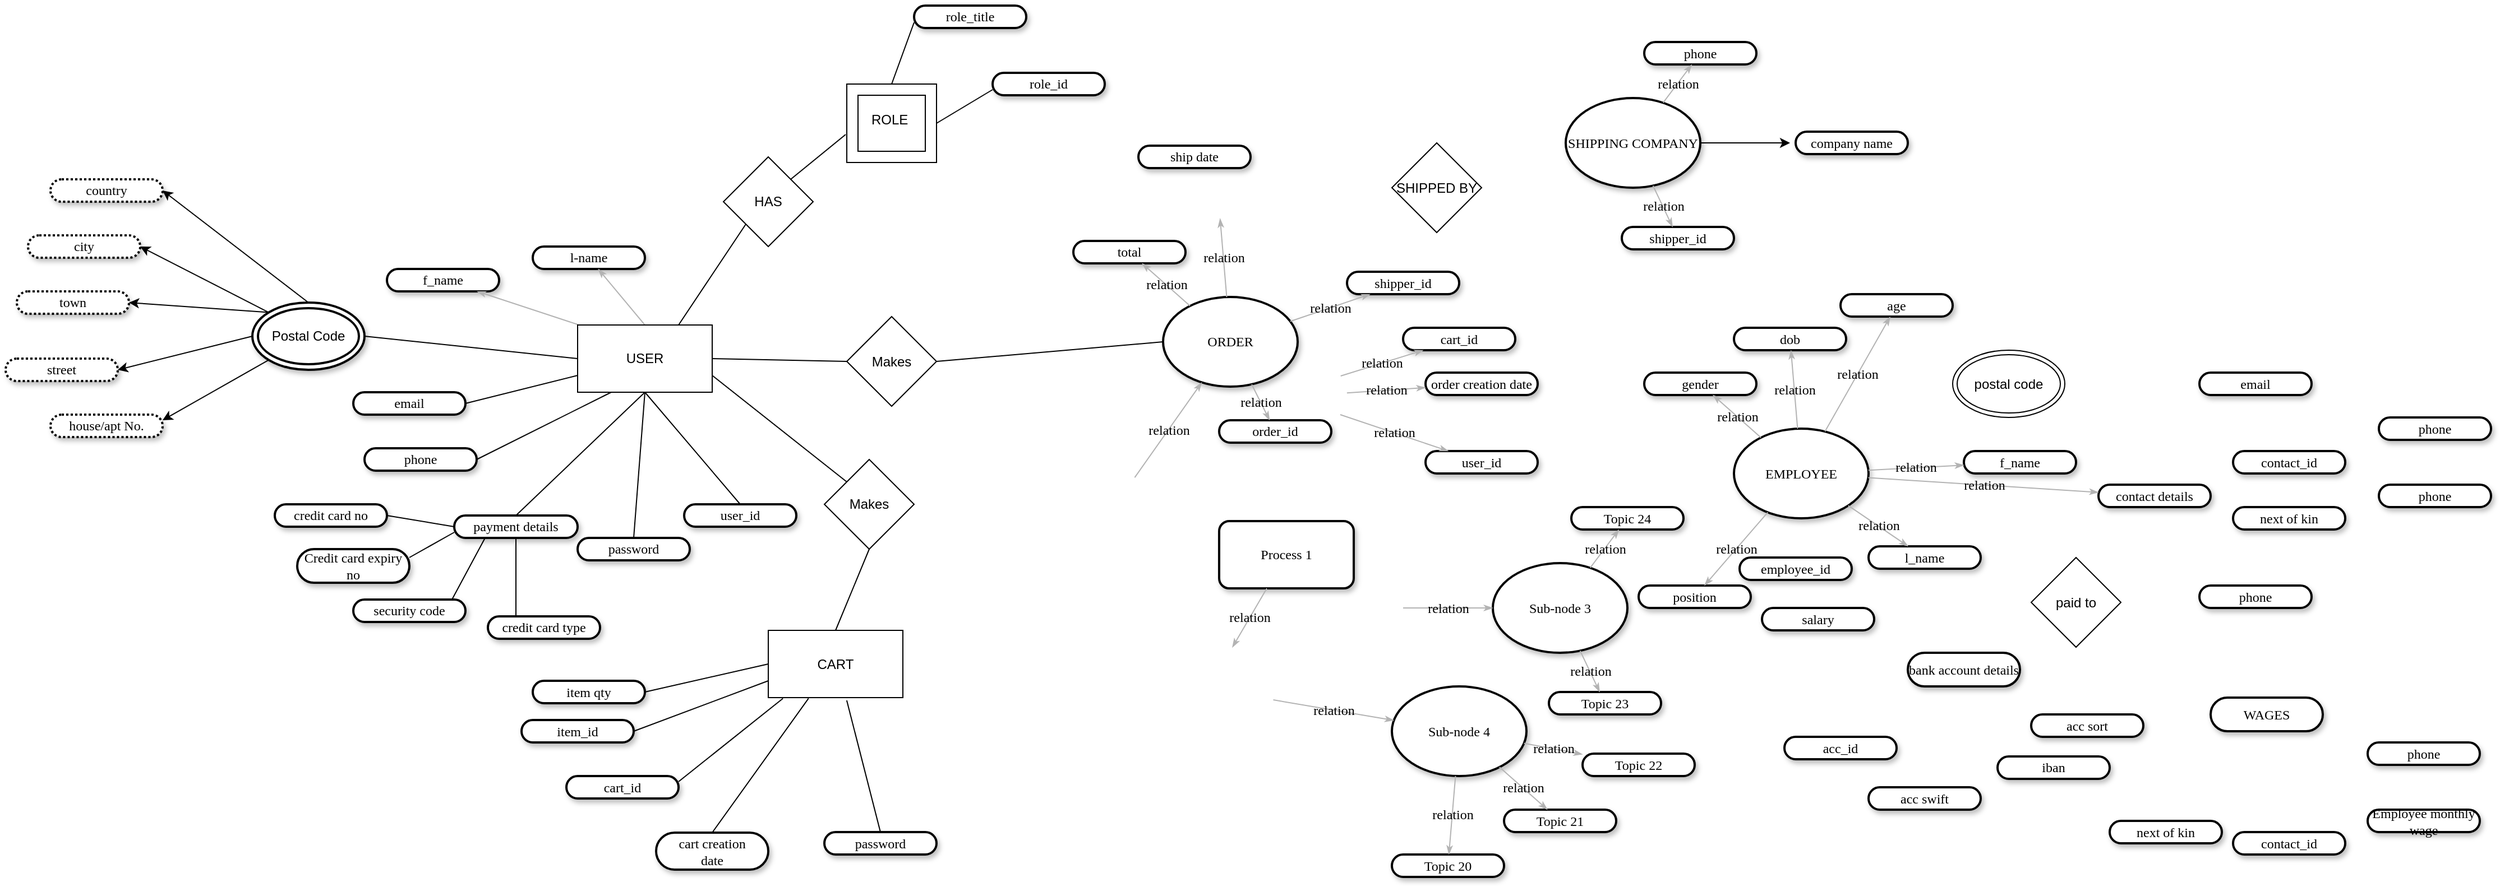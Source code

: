 <mxfile version="12.1.1" type="github" pages="1"><diagram name="Page-1" id="ad52d381-51e7-2e0d-a935-2d0ddd2fd229"><mxGraphModel dx="1547" dy="865" grid="1" gridSize="10" guides="1" tooltips="1" connect="1" arrows="1" fold="1" page="1" pageScale="1" pageWidth="2336" pageHeight="1654" background="#ffffff" math="0" shadow="0"><root><mxCell id="0"/><mxCell id="1" parent="0"/><mxCell id="2c924340bb9dbf6c-1" value="&lt;span&gt;f_name&lt;/span&gt;" style="whiteSpace=wrap;html=1;rounded=1;shadow=1;comic=0;labelBackgroundColor=none;strokeColor=#000000;strokeWidth=2;fillColor=#FFFFFF;fontFamily=Verdana;fontSize=12;fontColor=#000000;align=center;arcSize=50;" parent="1" vertex="1"><mxGeometry x="420" y="465" width="100" height="20" as="geometry"/></mxCell><mxCell id="2c924340bb9dbf6c-3" value="&lt;span&gt;ORDER&lt;/span&gt;" style="ellipse;whiteSpace=wrap;html=1;rounded=1;shadow=1;comic=0;labelBackgroundColor=none;strokeColor=#000000;strokeWidth=2;fillColor=#FFFFFF;fontFamily=Verdana;fontSize=12;fontColor=#000000;align=center;" parent="1" vertex="1"><mxGeometry x="1112" y="490" width="120" height="80" as="geometry"/></mxCell><mxCell id="2c924340bb9dbf6c-6" value="&lt;span&gt;Sub-node 4&lt;/span&gt;" style="ellipse;whiteSpace=wrap;html=1;rounded=1;shadow=1;comic=0;labelBackgroundColor=none;strokeColor=#000000;strokeWidth=2;fillColor=#FFFFFF;fontFamily=Verdana;fontSize=12;fontColor=#000000;align=center;" parent="1" vertex="1"><mxGeometry x="1316" y="837.5" width="120" height="80" as="geometry"/></mxCell><mxCell id="2c924340bb9dbf6c-9" value="&lt;span&gt;email&lt;/span&gt;" style="whiteSpace=wrap;html=1;rounded=1;shadow=1;comic=0;labelBackgroundColor=none;strokeColor=#000000;strokeWidth=2;fillColor=#FFFFFF;fontFamily=Verdana;fontSize=12;fontColor=#000000;align=center;arcSize=50;" parent="1" vertex="1"><mxGeometry x="390" y="575" width="100" height="20" as="geometry"/></mxCell><mxCell id="2c924340bb9dbf6c-10" value="&lt;span&gt;l-name&lt;/span&gt;" style="whiteSpace=wrap;html=1;rounded=1;shadow=1;comic=0;labelBackgroundColor=none;strokeColor=#000000;strokeWidth=2;fillColor=#FFFFFF;fontFamily=Verdana;fontSize=12;fontColor=#000000;align=center;arcSize=50;" parent="1" vertex="1"><mxGeometry x="550" y="445" width="100" height="20" as="geometry"/></mxCell><mxCell id="2c924340bb9dbf6c-11" value="&lt;span&gt;total&lt;/span&gt;" style="whiteSpace=wrap;html=1;rounded=1;shadow=1;comic=0;labelBackgroundColor=none;strokeColor=#000000;strokeWidth=2;fillColor=#FFFFFF;fontFamily=Verdana;fontSize=12;fontColor=#000000;align=center;arcSize=50;" parent="1" vertex="1"><mxGeometry x="1032" y="440" width="100" height="20" as="geometry"/></mxCell><mxCell id="2c924340bb9dbf6c-12" value="&lt;span&gt;Topic 21&lt;/span&gt;" style="whiteSpace=wrap;html=1;rounded=1;shadow=1;comic=0;labelBackgroundColor=none;strokeColor=#000000;strokeWidth=2;fillColor=#FFFFFF;fontFamily=Verdana;fontSize=12;fontColor=#000000;align=center;arcSize=50;" parent="1" vertex="1"><mxGeometry x="1416" y="947.5" width="100" height="20" as="geometry"/></mxCell><mxCell id="2c924340bb9dbf6c-13" value="&lt;span&gt;Topic 22&lt;/span&gt;" style="whiteSpace=wrap;html=1;rounded=1;shadow=1;comic=0;labelBackgroundColor=none;strokeColor=#000000;strokeWidth=2;fillColor=#FFFFFF;fontFamily=Verdana;fontSize=12;fontColor=#000000;align=center;arcSize=50;" parent="1" vertex="1"><mxGeometry x="1486" y="897.5" width="100" height="20" as="geometry"/></mxCell><mxCell id="2c924340bb9dbf6c-14" value="&lt;span&gt;ship date&lt;/span&gt;" style="whiteSpace=wrap;html=1;rounded=1;shadow=1;comic=0;labelBackgroundColor=none;strokeColor=#000000;strokeWidth=2;fillColor=#FFFFFF;fontFamily=Verdana;fontSize=12;fontColor=#000000;align=center;arcSize=50;" parent="1" vertex="1"><mxGeometry x="1090" y="355" width="100" height="20" as="geometry"/></mxCell><mxCell id="2c924340bb9dbf6c-15" value="&lt;span&gt;shipper_id&lt;/span&gt;" style="whiteSpace=wrap;html=1;rounded=1;shadow=1;comic=0;labelBackgroundColor=none;strokeColor=#000000;strokeWidth=2;fillColor=#FFFFFF;fontFamily=Verdana;fontSize=12;fontColor=#000000;align=center;arcSize=50;" parent="1" vertex="1"><mxGeometry x="1276" y="467.5" width="100" height="20" as="geometry"/></mxCell><mxCell id="2c924340bb9dbf6c-16" value="&lt;span&gt;cart_id&lt;/span&gt;" style="whiteSpace=wrap;html=1;rounded=1;shadow=1;comic=0;labelBackgroundColor=none;strokeColor=#000000;strokeWidth=2;fillColor=#FFFFFF;fontFamily=Verdana;fontSize=12;fontColor=#000000;align=center;arcSize=50;" parent="1" vertex="1"><mxGeometry x="1326" y="517.5" width="100" height="20" as="geometry"/></mxCell><mxCell id="2c924340bb9dbf6c-17" value="&lt;span&gt;order creation date&lt;/span&gt;" style="whiteSpace=wrap;html=1;rounded=1;shadow=1;comic=0;labelBackgroundColor=none;strokeColor=#000000;strokeWidth=2;fillColor=#FFFFFF;fontFamily=Verdana;fontSize=12;fontColor=#000000;align=center;arcSize=50;" parent="1" vertex="1"><mxGeometry x="1346" y="557.5" width="100" height="20" as="geometry"/></mxCell><mxCell id="2c924340bb9dbf6c-18" value="&lt;span&gt;user_id&lt;/span&gt;" style="whiteSpace=wrap;html=1;rounded=1;shadow=1;comic=0;labelBackgroundColor=none;strokeColor=#000000;strokeWidth=2;fillColor=#FFFFFF;fontFamily=Verdana;fontSize=12;fontColor=#000000;align=center;arcSize=50;" parent="1" vertex="1"><mxGeometry x="1346" y="627.5" width="100" height="20" as="geometry"/></mxCell><mxCell id="2c924340bb9dbf6c-19" value="order_id" style="whiteSpace=wrap;html=1;rounded=1;shadow=1;comic=0;labelBackgroundColor=none;strokeColor=#000000;strokeWidth=2;fillColor=#FFFFFF;fontFamily=Verdana;fontSize=12;fontColor=#000000;align=center;arcSize=50;" parent="1" vertex="1"><mxGeometry x="1162" y="600" width="100" height="20" as="geometry"/></mxCell><mxCell id="2c924340bb9dbf6c-22" value="&lt;span&gt;Topic 20&lt;/span&gt;" style="whiteSpace=wrap;html=1;rounded=1;shadow=1;comic=0;labelBackgroundColor=none;strokeColor=#000000;strokeWidth=2;fillColor=#FFFFFF;fontFamily=Verdana;fontSize=12;fontColor=#000000;align=center;arcSize=50;" parent="1" vertex="1"><mxGeometry x="1316" y="987.5" width="100" height="20" as="geometry"/></mxCell><mxCell id="2c924340bb9dbf6c-27" value="" style="edgeStyle=none;rounded=1;html=1;labelBackgroundColor=none;startArrow=none;startFill=0;startSize=5;endArrow=classicThin;endFill=1;endSize=5;jettySize=auto;orthogonalLoop=1;strokeColor=#B3B3B3;strokeWidth=1;fontFamily=Verdana;fontSize=12;fontColor=#000000;exitX=0.5;exitY=0;exitDx=0;exitDy=0;" parent="1" source="t0DPVlEd7K-99LzI1tXL-1" target="2c924340bb9dbf6c-10" edge="1"><mxGeometry relative="1" as="geometry"><mxPoint x="678.974" y="507.053" as="sourcePoint"/></mxGeometry></mxCell><mxCell id="2c924340bb9dbf6c-28" value="" style="edgeStyle=none;rounded=1;html=1;labelBackgroundColor=none;startArrow=none;startFill=0;startSize=5;endArrow=classicThin;endFill=1;endSize=5;jettySize=auto;orthogonalLoop=1;strokeColor=#B3B3B3;strokeWidth=1;fontFamily=Verdana;fontSize=12;fontColor=#000000;exitX=0.003;exitY=-0.006;exitDx=0;exitDy=0;exitPerimeter=0;" parent="1" source="t0DPVlEd7K-99LzI1tXL-1" target="2c924340bb9dbf6c-1" edge="1"><mxGeometry relative="1" as="geometry"><mxPoint x="613.422" y="519.785" as="sourcePoint"/></mxGeometry></mxCell><mxCell id="2c924340bb9dbf6c-32" value="relation" style="edgeStyle=none;rounded=1;html=1;labelBackgroundColor=none;startArrow=none;startFill=0;startSize=5;endArrow=classicThin;endFill=1;endSize=5;jettySize=auto;orthogonalLoop=1;strokeColor=#B3B3B3;strokeWidth=1;fontFamily=Verdana;fontSize=12;fontColor=#000000;" parent="1" target="2c924340bb9dbf6c-3" edge="1"><mxGeometry relative="1" as="geometry"><mxPoint x="1086.725" y="651.07" as="sourcePoint"/></mxGeometry></mxCell><mxCell id="2c924340bb9dbf6c-36" value="relation" style="edgeStyle=none;rounded=1;html=1;labelBackgroundColor=none;startArrow=none;startFill=0;startSize=5;endArrow=classicThin;endFill=1;endSize=5;jettySize=auto;orthogonalLoop=1;strokeColor=#B3B3B3;strokeWidth=1;fontFamily=Verdana;fontSize=12;fontColor=#000000;" parent="1" target="2c924340bb9dbf6c-6" edge="1"><mxGeometry relative="1" as="geometry"><mxPoint x="1210.267" y="849.544" as="sourcePoint"/></mxGeometry></mxCell><mxCell id="2c924340bb9dbf6c-37" value="relation" style="edgeStyle=none;rounded=1;html=1;labelBackgroundColor=none;startArrow=none;startFill=0;startSize=5;endArrow=classicThin;endFill=1;endSize=5;jettySize=auto;orthogonalLoop=1;strokeColor=#B3B3B3;strokeWidth=1;fontFamily=Verdana;fontSize=12;fontColor=#000000;" parent="1" source="2c924340bb9dbf6c-6" target="2c924340bb9dbf6c-13" edge="1"><mxGeometry relative="1" as="geometry"/></mxCell><mxCell id="2c924340bb9dbf6c-38" value="relation" style="edgeStyle=none;rounded=1;html=1;labelBackgroundColor=none;startArrow=none;startFill=0;startSize=5;endArrow=classicThin;endFill=1;endSize=5;jettySize=auto;orthogonalLoop=1;strokeColor=#B3B3B3;strokeWidth=1;fontFamily=Verdana;fontSize=12;fontColor=#000000;" parent="1" source="2c924340bb9dbf6c-6" target="2c924340bb9dbf6c-12" edge="1"><mxGeometry relative="1" as="geometry"/></mxCell><mxCell id="2c924340bb9dbf6c-39" value="relation" style="edgeStyle=none;rounded=1;html=1;labelBackgroundColor=none;startArrow=none;startFill=0;startSize=5;endArrow=classicThin;endFill=1;endSize=5;jettySize=auto;orthogonalLoop=1;strokeColor=#B3B3B3;strokeWidth=1;fontFamily=Verdana;fontSize=12;fontColor=#000000;" parent="1" source="2c924340bb9dbf6c-6" target="2c924340bb9dbf6c-22" edge="1"><mxGeometry relative="1" as="geometry"/></mxCell><mxCell id="2c924340bb9dbf6c-40" value="relation" style="edgeStyle=none;rounded=1;html=1;labelBackgroundColor=none;startArrow=none;startFill=0;startSize=5;endArrow=classicThin;endFill=1;endSize=5;jettySize=auto;orthogonalLoop=1;strokeColor=#B3B3B3;strokeWidth=1;fontFamily=Verdana;fontSize=12;fontColor=#000000;" parent="1" source="2c924340bb9dbf6c-3" target="2c924340bb9dbf6c-19" edge="1"><mxGeometry relative="1" as="geometry"/></mxCell><mxCell id="2c924340bb9dbf6c-41" value="relation" style="edgeStyle=none;rounded=1;html=1;labelBackgroundColor=none;startArrow=none;startFill=0;startSize=5;endArrow=classicThin;endFill=1;endSize=5;jettySize=auto;orthogonalLoop=1;strokeColor=#B3B3B3;strokeWidth=1;fontFamily=Verdana;fontSize=12;fontColor=#000000;" parent="1" target="2c924340bb9dbf6c-18" edge="1"><mxGeometry relative="1" as="geometry"><mxPoint x="1269.954" y="594.999" as="sourcePoint"/></mxGeometry></mxCell><mxCell id="2c924340bb9dbf6c-42" value="relation" style="edgeStyle=none;rounded=1;html=1;labelBackgroundColor=none;startArrow=none;startFill=0;startSize=5;endArrow=classicThin;endFill=1;endSize=5;jettySize=auto;orthogonalLoop=1;strokeColor=#B3B3B3;strokeWidth=1;fontFamily=Verdana;fontSize=12;fontColor=#000000;" parent="1" target="2c924340bb9dbf6c-17" edge="1"><mxGeometry relative="1" as="geometry"><mxPoint x="1275.934" y="575.627" as="sourcePoint"/></mxGeometry></mxCell><mxCell id="2c924340bb9dbf6c-43" value="relation" style="edgeStyle=none;rounded=1;html=1;labelBackgroundColor=none;startArrow=none;startFill=0;startSize=5;endArrow=classicThin;endFill=1;endSize=5;jettySize=auto;orthogonalLoop=1;strokeColor=#B3B3B3;strokeWidth=1;fontFamily=Verdana;fontSize=12;fontColor=#000000;" parent="1" target="2c924340bb9dbf6c-16" edge="1"><mxGeometry relative="1" as="geometry"><mxPoint x="1270.328" y="560.523" as="sourcePoint"/></mxGeometry></mxCell><mxCell id="2c924340bb9dbf6c-44" value="relation" style="edgeStyle=none;rounded=1;html=1;labelBackgroundColor=none;startArrow=none;startFill=0;startSize=5;endArrow=classicThin;endFill=1;endSize=5;jettySize=auto;orthogonalLoop=1;strokeColor=#B3B3B3;strokeWidth=1;fontFamily=Verdana;fontSize=12;fontColor=#000000;" parent="1" source="2c924340bb9dbf6c-3" target="2c924340bb9dbf6c-15" edge="1"><mxGeometry relative="1" as="geometry"/></mxCell><mxCell id="2c924340bb9dbf6c-45" value="relation" style="edgeStyle=none;rounded=1;html=1;labelBackgroundColor=none;startArrow=none;startFill=0;startSize=5;endArrow=classicThin;endFill=1;endSize=5;jettySize=auto;orthogonalLoop=1;strokeColor=#B3B3B3;strokeWidth=1;fontFamily=Verdana;fontSize=12;fontColor=#000000;" parent="1" source="2c924340bb9dbf6c-3" edge="1"><mxGeometry relative="1" as="geometry"><mxPoint x="1162.833" y="420" as="targetPoint"/></mxGeometry></mxCell><mxCell id="2c924340bb9dbf6c-46" value="relation" style="edgeStyle=none;rounded=1;html=1;labelBackgroundColor=none;startArrow=none;startFill=0;startSize=5;endArrow=classicThin;endFill=1;endSize=5;jettySize=auto;orthogonalLoop=1;strokeColor=#B3B3B3;strokeWidth=1;fontFamily=Verdana;fontSize=12;fontColor=#000000;" parent="1" source="2c924340bb9dbf6c-3" target="2c924340bb9dbf6c-11" edge="1"><mxGeometry relative="1" as="geometry"/></mxCell><mxCell id="2c924340bb9dbf6c-51" value="Process 1" style="rounded=1;whiteSpace=wrap;html=1;shadow=1;comic=0;labelBackgroundColor=none;strokeColor=#000000;strokeWidth=2;fillColor=#FFFFFF;fontFamily=Verdana;fontSize=12;fontColor=#000000;align=center;" parent="1" vertex="1"><mxGeometry x="1162" y="690" width="120" height="60" as="geometry"/></mxCell><mxCell id="2c924340bb9dbf6c-52" value="&lt;span&gt;Sub-node 3&lt;/span&gt;" style="ellipse;whiteSpace=wrap;html=1;rounded=1;shadow=1;comic=0;labelBackgroundColor=none;strokeColor=#000000;strokeWidth=2;fillColor=#FFFFFF;fontFamily=Verdana;fontSize=12;fontColor=#000000;align=center;" parent="1" vertex="1"><mxGeometry x="1406" y="727.5" width="120" height="80" as="geometry"/></mxCell><mxCell id="2c924340bb9dbf6c-53" value="&lt;span&gt;Topic 24&lt;/span&gt;" style="whiteSpace=wrap;html=1;rounded=1;shadow=1;comic=0;labelBackgroundColor=none;strokeColor=#000000;strokeWidth=2;fillColor=#FFFFFF;fontFamily=Verdana;fontSize=12;fontColor=#000000;align=center;arcSize=50;" parent="1" vertex="1"><mxGeometry x="1476" y="677.5" width="100" height="20" as="geometry"/></mxCell><mxCell id="2c924340bb9dbf6c-54" value="&lt;span&gt;Topic 23&lt;/span&gt;" style="whiteSpace=wrap;html=1;rounded=1;shadow=1;comic=0;labelBackgroundColor=none;strokeColor=#000000;strokeWidth=2;fillColor=#FFFFFF;fontFamily=Verdana;fontSize=12;fontColor=#000000;align=center;arcSize=50;" parent="1" vertex="1"><mxGeometry x="1456" y="842.5" width="100" height="20" as="geometry"/></mxCell><mxCell id="t0DPVlEd7K-99LzI1tXL-28" style="edgeStyle=none;rounded=0;orthogonalLoop=1;jettySize=auto;html=1;exitX=0;exitY=0.5;exitDx=0;exitDy=0;entryX=1;entryY=0.5;entryDx=0;entryDy=0;endArrow=none;endFill=0;" parent="1" source="2c924340bb9dbf6c-56" target="t0DPVlEd7K-99LzI1tXL-27" edge="1"><mxGeometry relative="1" as="geometry"/></mxCell><mxCell id="t0DPVlEd7K-99LzI1tXL-29" style="edgeStyle=none;rounded=0;orthogonalLoop=1;jettySize=auto;html=1;exitX=0;exitY=0.75;exitDx=0;exitDy=0;entryX=1;entryY=0.25;entryDx=0;entryDy=0;endArrow=none;endFill=0;" parent="1" source="2c924340bb9dbf6c-56" target="t0DPVlEd7K-99LzI1tXL-24" edge="1"><mxGeometry relative="1" as="geometry"/></mxCell><mxCell id="t0DPVlEd7K-99LzI1tXL-30" style="edgeStyle=none;rounded=0;orthogonalLoop=1;jettySize=auto;html=1;exitX=0.25;exitY=1;exitDx=0;exitDy=0;entryX=0.869;entryY=0.1;entryDx=0;entryDy=0;entryPerimeter=0;endArrow=none;endFill=0;" parent="1" source="2c924340bb9dbf6c-56" target="t0DPVlEd7K-99LzI1tXL-25" edge="1"><mxGeometry relative="1" as="geometry"/></mxCell><mxCell id="t0DPVlEd7K-99LzI1tXL-31" style="edgeStyle=none;rounded=0;orthogonalLoop=1;jettySize=auto;html=1;exitX=0.5;exitY=1;exitDx=0;exitDy=0;entryX=0.25;entryY=0;entryDx=0;entryDy=0;endArrow=none;endFill=0;" parent="1" source="2c924340bb9dbf6c-56" target="t0DPVlEd7K-99LzI1tXL-26" edge="1"><mxGeometry relative="1" as="geometry"/></mxCell><mxCell id="2c924340bb9dbf6c-56" value="&lt;span&gt;payment details&lt;/span&gt;" style="whiteSpace=wrap;html=1;rounded=1;shadow=1;comic=0;labelBackgroundColor=none;strokeColor=#000000;strokeWidth=2;fillColor=#FFFFFF;fontFamily=Verdana;fontSize=12;fontColor=#000000;align=center;arcSize=50;" parent="1" vertex="1"><mxGeometry x="480" y="685" width="110" height="20" as="geometry"/></mxCell><mxCell id="2c924340bb9dbf6c-63" value="relation" style="edgeStyle=none;rounded=1;html=1;labelBackgroundColor=none;startArrow=none;startFill=0;startSize=5;endArrow=classicThin;endFill=1;endSize=5;jettySize=auto;orthogonalLoop=1;strokeColor=#B3B3B3;strokeWidth=1;fontFamily=Verdana;fontSize=12;fontColor=#000000;" parent="1" source="2c924340bb9dbf6c-52" target="2c924340bb9dbf6c-53" edge="1"><mxGeometry relative="1" as="geometry"/></mxCell><mxCell id="2c924340bb9dbf6c-64" value="relation" style="edgeStyle=none;rounded=1;html=1;labelBackgroundColor=none;startArrow=none;startFill=0;startSize=5;endArrow=classicThin;endFill=1;endSize=5;jettySize=auto;orthogonalLoop=1;strokeColor=#B3B3B3;strokeWidth=1;fontFamily=Verdana;fontSize=12;fontColor=#000000;" parent="1" source="2c924340bb9dbf6c-52" target="2c924340bb9dbf6c-54" edge="1"><mxGeometry relative="1" as="geometry"/></mxCell><mxCell id="2c924340bb9dbf6c-65" value="relation" style="edgeStyle=none;rounded=1;html=1;labelBackgroundColor=none;startArrow=none;startFill=0;startSize=5;endArrow=classicThin;endFill=1;endSize=5;jettySize=auto;orthogonalLoop=1;strokeColor=#B3B3B3;strokeWidth=1;fontFamily=Verdana;fontSize=12;fontColor=#000000;" parent="1" target="2c924340bb9dbf6c-52" edge="1"><mxGeometry relative="1" as="geometry"><mxPoint x="1326" y="767.5" as="sourcePoint"/></mxGeometry></mxCell><mxCell id="2c924340bb9dbf6c-66" value="relation" style="edgeStyle=none;rounded=1;html=1;labelBackgroundColor=none;startArrow=none;startFill=0;startSize=5;endArrow=classicThin;endFill=1;endSize=5;jettySize=auto;orthogonalLoop=1;strokeColor=#B3B3B3;strokeWidth=1;fontFamily=Verdana;fontSize=12;fontColor=#000000;" parent="1" source="2c924340bb9dbf6c-51" edge="1"><mxGeometry relative="1" as="geometry"><mxPoint x="1173.747" y="802.72" as="targetPoint"/></mxGeometry></mxCell><mxCell id="SIIoMTfQmOXYOQuS74W--1" style="rounded=0;orthogonalLoop=1;jettySize=auto;html=1;exitX=0;exitY=0.5;exitDx=0;exitDy=0;entryX=1;entryY=0.5;entryDx=0;entryDy=0;endArrow=none;endFill=0;" edge="1" parent="1" source="t0DPVlEd7K-99LzI1tXL-1" target="t0DPVlEd7K-99LzI1tXL-3"><mxGeometry relative="1" as="geometry"/></mxCell><mxCell id="SIIoMTfQmOXYOQuS74W--2" style="edgeStyle=none;rounded=0;orthogonalLoop=1;jettySize=auto;html=1;exitX=0;exitY=0.75;exitDx=0;exitDy=0;entryX=1;entryY=0.5;entryDx=0;entryDy=0;endArrow=none;endFill=0;" edge="1" parent="1" source="t0DPVlEd7K-99LzI1tXL-1" target="2c924340bb9dbf6c-9"><mxGeometry relative="1" as="geometry"/></mxCell><mxCell id="SIIoMTfQmOXYOQuS74W--3" style="edgeStyle=none;rounded=0;orthogonalLoop=1;jettySize=auto;html=1;exitX=0.5;exitY=1;exitDx=0;exitDy=0;entryX=0.5;entryY=0;entryDx=0;entryDy=0;endArrow=none;endFill=0;" edge="1" parent="1" source="t0DPVlEd7K-99LzI1tXL-1" target="t0DPVlEd7K-99LzI1tXL-32"><mxGeometry relative="1" as="geometry"/></mxCell><mxCell id="SIIoMTfQmOXYOQuS74W--4" style="edgeStyle=none;rounded=0;orthogonalLoop=1;jettySize=auto;html=1;exitX=0.5;exitY=1;exitDx=0;exitDy=0;entryX=0.5;entryY=0;entryDx=0;entryDy=0;endArrow=none;endFill=0;" edge="1" parent="1" source="t0DPVlEd7K-99LzI1tXL-1" target="t0DPVlEd7K-99LzI1tXL-33"><mxGeometry relative="1" as="geometry"/></mxCell><mxCell id="SIIoMTfQmOXYOQuS74W--5" style="edgeStyle=none;rounded=0;orthogonalLoop=1;jettySize=auto;html=1;exitX=0.5;exitY=1;exitDx=0;exitDy=0;entryX=0.5;entryY=0;entryDx=0;entryDy=0;endArrow=none;endFill=0;" edge="1" parent="1" source="t0DPVlEd7K-99LzI1tXL-1" target="2c924340bb9dbf6c-56"><mxGeometry relative="1" as="geometry"/></mxCell><mxCell id="SIIoMTfQmOXYOQuS74W--6" style="edgeStyle=none;rounded=0;orthogonalLoop=1;jettySize=auto;html=1;exitX=0.25;exitY=1;exitDx=0;exitDy=0;entryX=1;entryY=0.5;entryDx=0;entryDy=0;endArrow=none;endFill=0;" edge="1" parent="1" source="t0DPVlEd7K-99LzI1tXL-1" target="t0DPVlEd7K-99LzI1tXL-17"><mxGeometry relative="1" as="geometry"/></mxCell><mxCell id="SIIoMTfQmOXYOQuS74W--8" style="edgeStyle=none;rounded=0;orthogonalLoop=1;jettySize=auto;html=1;exitX=0.75;exitY=0;exitDx=0;exitDy=0;endArrow=none;endFill=0;entryX=0;entryY=1;entryDx=0;entryDy=0;" edge="1" parent="1" source="t0DPVlEd7K-99LzI1tXL-1" target="SIIoMTfQmOXYOQuS74W--9"><mxGeometry relative="1" as="geometry"><mxPoint x="730.0" y="430" as="targetPoint"/></mxGeometry></mxCell><mxCell id="SIIoMTfQmOXYOQuS74W--22" style="edgeStyle=none;rounded=0;orthogonalLoop=1;jettySize=auto;html=1;exitX=1;exitY=0.5;exitDx=0;exitDy=0;entryX=0;entryY=0.5;entryDx=0;entryDy=0;endArrow=none;endFill=0;" edge="1" parent="1" source="t0DPVlEd7K-99LzI1tXL-1" target="SIIoMTfQmOXYOQuS74W--21"><mxGeometry relative="1" as="geometry"/></mxCell><mxCell id="SIIoMTfQmOXYOQuS74W--25" style="edgeStyle=none;rounded=0;orthogonalLoop=1;jettySize=auto;html=1;exitX=1;exitY=0.75;exitDx=0;exitDy=0;entryX=0;entryY=0;entryDx=0;entryDy=0;endArrow=none;endFill=0;" edge="1" parent="1" source="t0DPVlEd7K-99LzI1tXL-1" target="SIIoMTfQmOXYOQuS74W--24"><mxGeometry relative="1" as="geometry"/></mxCell><mxCell id="t0DPVlEd7K-99LzI1tXL-1" value="USER" style="rounded=0;whiteSpace=wrap;html=1;" parent="1" vertex="1"><mxGeometry x="590" y="515" width="120" height="60" as="geometry"/></mxCell><mxCell id="t0DPVlEd7K-99LzI1tXL-10" style="rounded=0;orthogonalLoop=1;jettySize=auto;html=1;exitX=0;exitY=0.5;exitDx=0;exitDy=0;entryX=1;entryY=0.5;entryDx=0;entryDy=0;" parent="1" source="t0DPVlEd7K-99LzI1tXL-3" target="t0DPVlEd7K-99LzI1tXL-7" edge="1"><mxGeometry relative="1" as="geometry"/></mxCell><mxCell id="t0DPVlEd7K-99LzI1tXL-11" style="rounded=0;orthogonalLoop=1;jettySize=auto;html=1;exitX=0;exitY=0;exitDx=0;exitDy=0;entryX=1;entryY=0.5;entryDx=0;entryDy=0;" parent="1" source="t0DPVlEd7K-99LzI1tXL-3" target="t0DPVlEd7K-99LzI1tXL-6" edge="1"><mxGeometry relative="1" as="geometry"/></mxCell><mxCell id="t0DPVlEd7K-99LzI1tXL-13" style="rounded=0;orthogonalLoop=1;jettySize=auto;html=1;exitX=0;exitY=0;exitDx=0;exitDy=0;entryX=1;entryY=0.5;entryDx=0;entryDy=0;" parent="1" source="t0DPVlEd7K-99LzI1tXL-3" target="t0DPVlEd7K-99LzI1tXL-12" edge="1"><mxGeometry relative="1" as="geometry"/></mxCell><mxCell id="t0DPVlEd7K-99LzI1tXL-14" style="rounded=0;orthogonalLoop=1;jettySize=auto;html=1;exitX=0.5;exitY=0;exitDx=0;exitDy=0;entryX=1;entryY=0.5;entryDx=0;entryDy=0;" parent="1" source="t0DPVlEd7K-99LzI1tXL-3" target="t0DPVlEd7K-99LzI1tXL-4" edge="1"><mxGeometry relative="1" as="geometry"/></mxCell><mxCell id="t0DPVlEd7K-99LzI1tXL-15" style="rounded=0;orthogonalLoop=1;jettySize=auto;html=1;exitX=0;exitY=1;exitDx=0;exitDy=0;entryX=1;entryY=0.25;entryDx=0;entryDy=0;" parent="1" source="t0DPVlEd7K-99LzI1tXL-3" target="t0DPVlEd7K-99LzI1tXL-5" edge="1"><mxGeometry relative="1" as="geometry"/></mxCell><mxCell id="t0DPVlEd7K-99LzI1tXL-3" value="Postal Code" style="ellipse;shape=doubleEllipse;whiteSpace=wrap;html=1;shadow=1;comic=0;strokeWidth=2;" parent="1" vertex="1"><mxGeometry x="300" y="495" width="100" height="60" as="geometry"/></mxCell><mxCell id="t0DPVlEd7K-99LzI1tXL-4" value="&lt;span&gt;country&lt;/span&gt;" style="whiteSpace=wrap;html=1;rounded=1;shadow=1;comic=0;labelBackgroundColor=none;strokeColor=#000000;strokeWidth=2;fillColor=#FFFFFF;fontFamily=Verdana;fontSize=12;fontColor=#000000;align=center;arcSize=50;dashed=1;dashPattern=1 1;" parent="1" vertex="1"><mxGeometry x="120" y="385" width="100" height="20" as="geometry"/></mxCell><mxCell id="t0DPVlEd7K-99LzI1tXL-5" value="&lt;span&gt;house/apt No.&lt;/span&gt;" style="whiteSpace=wrap;html=1;rounded=1;shadow=1;comic=0;labelBackgroundColor=none;strokeColor=#000000;strokeWidth=2;fillColor=#FFFFFF;fontFamily=Verdana;fontSize=12;fontColor=#000000;align=center;arcSize=50;dashed=1;dashPattern=1 1;" parent="1" vertex="1"><mxGeometry x="120" y="595" width="100" height="20" as="geometry"/></mxCell><mxCell id="t0DPVlEd7K-99LzI1tXL-6" value="town" style="whiteSpace=wrap;html=1;rounded=1;shadow=1;comic=0;labelBackgroundColor=none;strokeColor=#000000;strokeWidth=2;fillColor=#FFFFFF;fontFamily=Verdana;fontSize=12;fontColor=#000000;align=center;arcSize=50;dashed=1;dashPattern=1 1;" parent="1" vertex="1"><mxGeometry x="90" y="485" width="100" height="20" as="geometry"/></mxCell><mxCell id="t0DPVlEd7K-99LzI1tXL-7" value="&lt;span&gt;street&lt;/span&gt;" style="whiteSpace=wrap;html=1;rounded=1;shadow=1;comic=0;labelBackgroundColor=none;strokeColor=#000000;strokeWidth=2;fillColor=#FFFFFF;fontFamily=Verdana;fontSize=12;fontColor=#000000;align=center;arcSize=50;dashed=1;dashPattern=1 1;" parent="1" vertex="1"><mxGeometry x="80" y="545" width="100" height="20" as="geometry"/></mxCell><mxCell id="t0DPVlEd7K-99LzI1tXL-12" value="&lt;span&gt;city&lt;/span&gt;" style="whiteSpace=wrap;html=1;rounded=1;shadow=1;comic=0;labelBackgroundColor=none;strokeColor=#000000;strokeWidth=2;fillColor=#FFFFFF;fontFamily=Verdana;fontSize=12;fontColor=#000000;align=center;arcSize=50;dashed=1;dashPattern=1 1;" parent="1" vertex="1"><mxGeometry x="100" y="435" width="100" height="20" as="geometry"/></mxCell><mxCell id="t0DPVlEd7K-99LzI1tXL-17" value="&lt;span&gt;phone&lt;/span&gt;" style="whiteSpace=wrap;html=1;rounded=1;shadow=1;comic=0;labelBackgroundColor=none;strokeColor=#000000;strokeWidth=2;fillColor=#FFFFFF;fontFamily=Verdana;fontSize=12;fontColor=#000000;align=center;arcSize=50;" parent="1" vertex="1"><mxGeometry x="400" y="625" width="100" height="20" as="geometry"/></mxCell><mxCell id="t0DPVlEd7K-99LzI1tXL-24" value="&lt;span&gt;Credit card expiry no&lt;/span&gt;" style="whiteSpace=wrap;html=1;rounded=1;shadow=1;comic=0;labelBackgroundColor=none;strokeColor=#000000;strokeWidth=2;fillColor=#FFFFFF;fontFamily=Verdana;fontSize=12;fontColor=#000000;align=center;arcSize=50;" parent="1" vertex="1"><mxGeometry x="340" y="715" width="100" height="30" as="geometry"/></mxCell><mxCell id="t0DPVlEd7K-99LzI1tXL-25" value="security code" style="whiteSpace=wrap;html=1;rounded=1;shadow=1;comic=0;labelBackgroundColor=none;strokeColor=#000000;strokeWidth=2;fillColor=#FFFFFF;fontFamily=Verdana;fontSize=12;fontColor=#000000;align=center;arcSize=50;" parent="1" vertex="1"><mxGeometry x="390" y="760" width="100" height="20" as="geometry"/></mxCell><mxCell id="t0DPVlEd7K-99LzI1tXL-26" value="&lt;span&gt;credit card type&lt;/span&gt;" style="whiteSpace=wrap;html=1;rounded=1;shadow=1;comic=0;labelBackgroundColor=none;strokeColor=#000000;strokeWidth=2;fillColor=#FFFFFF;fontFamily=Verdana;fontSize=12;fontColor=#000000;align=center;arcSize=50;" parent="1" vertex="1"><mxGeometry x="510" y="775" width="100" height="20" as="geometry"/></mxCell><mxCell id="t0DPVlEd7K-99LzI1tXL-27" value="&lt;span&gt;credit card no&lt;/span&gt;" style="whiteSpace=wrap;html=1;rounded=1;shadow=1;comic=0;labelBackgroundColor=none;strokeColor=#000000;strokeWidth=2;fillColor=#FFFFFF;fontFamily=Verdana;fontSize=12;fontColor=#000000;align=center;arcSize=50;" parent="1" vertex="1"><mxGeometry x="320" y="675" width="100" height="20" as="geometry"/></mxCell><mxCell id="t0DPVlEd7K-99LzI1tXL-32" value="&lt;span&gt;password&lt;/span&gt;" style="whiteSpace=wrap;html=1;rounded=1;shadow=1;comic=0;labelBackgroundColor=none;strokeColor=#000000;strokeWidth=2;fillColor=#FFFFFF;fontFamily=Verdana;fontSize=12;fontColor=#000000;align=center;arcSize=50;" parent="1" vertex="1"><mxGeometry x="590" y="705" width="100" height="20" as="geometry"/></mxCell><mxCell id="t0DPVlEd7K-99LzI1tXL-33" value="&lt;span&gt;user_id&lt;/span&gt;" style="whiteSpace=wrap;html=1;rounded=1;shadow=1;comic=0;labelBackgroundColor=none;strokeColor=#000000;strokeWidth=2;fillColor=#FFFFFF;fontFamily=Verdana;fontSize=12;fontColor=#000000;align=center;arcSize=50;" parent="1" vertex="1"><mxGeometry x="685" y="675" width="100" height="20" as="geometry"/></mxCell><mxCell id="udSbVJcAe-gZIi7dI9ab-7" value="" style="edgeStyle=orthogonalEdgeStyle;rounded=0;orthogonalLoop=1;jettySize=auto;html=1;" parent="1" source="udSbVJcAe-gZIi7dI9ab-1" edge="1"><mxGeometry relative="1" as="geometry"><mxPoint x="1671" y="352.5" as="targetPoint"/></mxGeometry></mxCell><mxCell id="udSbVJcAe-gZIi7dI9ab-1" value="SHIPPING COMPANY" style="ellipse;whiteSpace=wrap;html=1;rounded=1;shadow=1;comic=0;labelBackgroundColor=none;strokeColor=#000000;strokeWidth=2;fillColor=#FFFFFF;fontFamily=Verdana;fontSize=12;fontColor=#000000;align=center;" parent="1" vertex="1"><mxGeometry x="1471" y="312.5" width="120" height="80" as="geometry"/></mxCell><mxCell id="udSbVJcAe-gZIi7dI9ab-2" value="&lt;span&gt;phone&lt;/span&gt;" style="whiteSpace=wrap;html=1;rounded=1;shadow=1;comic=0;labelBackgroundColor=none;strokeColor=#000000;strokeWidth=2;fillColor=#FFFFFF;fontFamily=Verdana;fontSize=12;fontColor=#000000;align=center;arcSize=50;" parent="1" vertex="1"><mxGeometry x="1541" y="262.5" width="100" height="20" as="geometry"/></mxCell><mxCell id="udSbVJcAe-gZIi7dI9ab-3" value="&lt;span&gt;shipper_id&lt;/span&gt;" style="whiteSpace=wrap;html=1;rounded=1;shadow=1;comic=0;labelBackgroundColor=none;strokeColor=#000000;strokeWidth=2;fillColor=#FFFFFF;fontFamily=Verdana;fontSize=12;fontColor=#000000;align=center;arcSize=50;" parent="1" vertex="1"><mxGeometry x="1521" y="427.5" width="100" height="20" as="geometry"/></mxCell><mxCell id="udSbVJcAe-gZIi7dI9ab-4" value="relation" style="edgeStyle=none;rounded=1;html=1;labelBackgroundColor=none;startArrow=none;startFill=0;startSize=5;endArrow=classicThin;endFill=1;endSize=5;jettySize=auto;orthogonalLoop=1;strokeColor=#B3B3B3;strokeWidth=1;fontFamily=Verdana;fontSize=12;fontColor=#000000;" parent="1" source="udSbVJcAe-gZIi7dI9ab-1" target="udSbVJcAe-gZIi7dI9ab-2" edge="1"><mxGeometry relative="1" as="geometry"/></mxCell><mxCell id="udSbVJcAe-gZIi7dI9ab-5" value="relation" style="edgeStyle=none;rounded=1;html=1;labelBackgroundColor=none;startArrow=none;startFill=0;startSize=5;endArrow=classicThin;endFill=1;endSize=5;jettySize=auto;orthogonalLoop=1;strokeColor=#B3B3B3;strokeWidth=1;fontFamily=Verdana;fontSize=12;fontColor=#000000;" parent="1" source="udSbVJcAe-gZIi7dI9ab-1" target="udSbVJcAe-gZIi7dI9ab-3" edge="1"><mxGeometry relative="1" as="geometry"/></mxCell><mxCell id="udSbVJcAe-gZIi7dI9ab-9" value="&lt;span&gt;company name&lt;/span&gt;" style="whiteSpace=wrap;html=1;rounded=1;shadow=1;comic=0;labelBackgroundColor=none;strokeColor=#000000;strokeWidth=2;fillColor=#FFFFFF;fontFamily=Verdana;fontSize=12;fontColor=#000000;align=center;arcSize=50;" parent="1" vertex="1"><mxGeometry x="1676" y="342.5" width="100" height="20" as="geometry"/></mxCell><mxCell id="udSbVJcAe-gZIi7dI9ab-10" value="SHIPPED BY" style="rhombus;whiteSpace=wrap;html=1;" parent="1" vertex="1"><mxGeometry x="1316" y="352.5" width="80" height="80" as="geometry"/></mxCell><mxCell id="udSbVJcAe-gZIi7dI9ab-11" value="&lt;span&gt;EMPLOYEE&lt;/span&gt;" style="ellipse;whiteSpace=wrap;html=1;rounded=1;shadow=1;comic=0;labelBackgroundColor=none;strokeColor=#000000;strokeWidth=2;fillColor=#FFFFFF;fontFamily=Verdana;fontSize=12;fontColor=#000000;align=center;" parent="1" vertex="1"><mxGeometry x="1621" y="607.5" width="120" height="80" as="geometry"/></mxCell><mxCell id="udSbVJcAe-gZIi7dI9ab-12" value="&lt;span&gt;gender&lt;/span&gt;" style="whiteSpace=wrap;html=1;rounded=1;shadow=1;comic=0;labelBackgroundColor=none;strokeColor=#000000;strokeWidth=2;fillColor=#FFFFFF;fontFamily=Verdana;fontSize=12;fontColor=#000000;align=center;arcSize=50;" parent="1" vertex="1"><mxGeometry x="1541" y="557.5" width="100" height="20" as="geometry"/></mxCell><mxCell id="udSbVJcAe-gZIi7dI9ab-13" value="&lt;span&gt;dob&lt;/span&gt;" style="whiteSpace=wrap;html=1;rounded=1;shadow=1;comic=0;labelBackgroundColor=none;strokeColor=#000000;strokeWidth=2;fillColor=#FFFFFF;fontFamily=Verdana;fontSize=12;fontColor=#000000;align=center;arcSize=50;" parent="1" vertex="1"><mxGeometry x="1621" y="517.5" width="100" height="20" as="geometry"/></mxCell><mxCell id="udSbVJcAe-gZIi7dI9ab-14" value="&lt;span&gt;age&lt;/span&gt;" style="whiteSpace=wrap;html=1;rounded=1;shadow=1;comic=0;labelBackgroundColor=none;strokeColor=#000000;strokeWidth=2;fillColor=#FFFFFF;fontFamily=Verdana;fontSize=12;fontColor=#000000;align=center;arcSize=50;" parent="1" vertex="1"><mxGeometry x="1716" y="487.5" width="100" height="20" as="geometry"/></mxCell><mxCell id="udSbVJcAe-gZIi7dI9ab-15" value="&lt;span&gt;f_name&lt;/span&gt;" style="whiteSpace=wrap;html=1;rounded=1;shadow=1;comic=0;labelBackgroundColor=none;strokeColor=#000000;strokeWidth=2;fillColor=#FFFFFF;fontFamily=Verdana;fontSize=12;fontColor=#000000;align=center;arcSize=50;" parent="1" vertex="1"><mxGeometry x="1826" y="627.5" width="100" height="20" as="geometry"/></mxCell><mxCell id="udSbVJcAe-gZIi7dI9ab-16" value="l_name" style="whiteSpace=wrap;html=1;rounded=1;shadow=1;comic=0;labelBackgroundColor=none;strokeColor=#000000;strokeWidth=2;fillColor=#FFFFFF;fontFamily=Verdana;fontSize=12;fontColor=#000000;align=center;arcSize=50;" parent="1" vertex="1"><mxGeometry x="1741" y="712.5" width="100" height="20" as="geometry"/></mxCell><mxCell id="udSbVJcAe-gZIi7dI9ab-17" value="&lt;span&gt;contact details&lt;/span&gt;" style="whiteSpace=wrap;html=1;rounded=1;shadow=1;comic=0;labelBackgroundColor=none;strokeColor=#000000;strokeWidth=2;fillColor=#FFFFFF;fontFamily=Verdana;fontSize=12;fontColor=#000000;align=center;arcSize=50;" parent="1" vertex="1"><mxGeometry x="1946" y="657.5" width="100" height="20" as="geometry"/></mxCell><mxCell id="udSbVJcAe-gZIi7dI9ab-18" value="position" style="whiteSpace=wrap;html=1;rounded=1;shadow=1;comic=0;labelBackgroundColor=none;strokeColor=#000000;strokeWidth=2;fillColor=#FFFFFF;fontFamily=Verdana;fontSize=12;fontColor=#000000;align=center;arcSize=50;" parent="1" vertex="1"><mxGeometry x="1536" y="747.5" width="100" height="20" as="geometry"/></mxCell><mxCell id="udSbVJcAe-gZIi7dI9ab-19" value="relation" style="edgeStyle=none;rounded=1;html=1;labelBackgroundColor=none;startArrow=none;startFill=0;startSize=5;endArrow=classicThin;endFill=1;endSize=5;jettySize=auto;orthogonalLoop=1;strokeColor=#B3B3B3;strokeWidth=1;fontFamily=Verdana;fontSize=12;fontColor=#000000;" parent="1" source="udSbVJcAe-gZIi7dI9ab-11" target="udSbVJcAe-gZIi7dI9ab-18" edge="1"><mxGeometry relative="1" as="geometry"/></mxCell><mxCell id="udSbVJcAe-gZIi7dI9ab-20" value="relation" style="edgeStyle=none;rounded=1;html=1;labelBackgroundColor=none;startArrow=none;startFill=0;startSize=5;endArrow=classicThin;endFill=1;endSize=5;jettySize=auto;orthogonalLoop=1;strokeColor=#B3B3B3;strokeWidth=1;fontFamily=Verdana;fontSize=12;fontColor=#000000;" parent="1" source="udSbVJcAe-gZIi7dI9ab-11" target="udSbVJcAe-gZIi7dI9ab-17" edge="1"><mxGeometry relative="1" as="geometry"/></mxCell><mxCell id="udSbVJcAe-gZIi7dI9ab-21" value="relation" style="edgeStyle=none;rounded=1;html=1;labelBackgroundColor=none;startArrow=none;startFill=0;startSize=5;endArrow=classicThin;endFill=1;endSize=5;jettySize=auto;orthogonalLoop=1;strokeColor=#B3B3B3;strokeWidth=1;fontFamily=Verdana;fontSize=12;fontColor=#000000;" parent="1" source="udSbVJcAe-gZIi7dI9ab-11" target="udSbVJcAe-gZIi7dI9ab-16" edge="1"><mxGeometry relative="1" as="geometry"/></mxCell><mxCell id="udSbVJcAe-gZIi7dI9ab-22" value="relation" style="edgeStyle=none;rounded=1;html=1;labelBackgroundColor=none;startArrow=none;startFill=0;startSize=5;endArrow=classicThin;endFill=1;endSize=5;jettySize=auto;orthogonalLoop=1;strokeColor=#B3B3B3;strokeWidth=1;fontFamily=Verdana;fontSize=12;fontColor=#000000;" parent="1" source="udSbVJcAe-gZIi7dI9ab-11" target="udSbVJcAe-gZIi7dI9ab-15" edge="1"><mxGeometry relative="1" as="geometry"/></mxCell><mxCell id="udSbVJcAe-gZIi7dI9ab-23" value="relation" style="edgeStyle=none;rounded=1;html=1;labelBackgroundColor=none;startArrow=none;startFill=0;startSize=5;endArrow=classicThin;endFill=1;endSize=5;jettySize=auto;orthogonalLoop=1;strokeColor=#B3B3B3;strokeWidth=1;fontFamily=Verdana;fontSize=12;fontColor=#000000;" parent="1" source="udSbVJcAe-gZIi7dI9ab-11" target="udSbVJcAe-gZIi7dI9ab-14" edge="1"><mxGeometry relative="1" as="geometry"/></mxCell><mxCell id="udSbVJcAe-gZIi7dI9ab-24" value="relation" style="edgeStyle=none;rounded=1;html=1;labelBackgroundColor=none;startArrow=none;startFill=0;startSize=5;endArrow=classicThin;endFill=1;endSize=5;jettySize=auto;orthogonalLoop=1;strokeColor=#B3B3B3;strokeWidth=1;fontFamily=Verdana;fontSize=12;fontColor=#000000;" parent="1" source="udSbVJcAe-gZIi7dI9ab-11" target="udSbVJcAe-gZIi7dI9ab-13" edge="1"><mxGeometry relative="1" as="geometry"/></mxCell><mxCell id="udSbVJcAe-gZIi7dI9ab-25" value="relation" style="edgeStyle=none;rounded=1;html=1;labelBackgroundColor=none;startArrow=none;startFill=0;startSize=5;endArrow=classicThin;endFill=1;endSize=5;jettySize=auto;orthogonalLoop=1;strokeColor=#B3B3B3;strokeWidth=1;fontFamily=Verdana;fontSize=12;fontColor=#000000;" parent="1" source="udSbVJcAe-gZIi7dI9ab-11" target="udSbVJcAe-gZIi7dI9ab-12" edge="1"><mxGeometry relative="1" as="geometry"/></mxCell><mxCell id="udSbVJcAe-gZIi7dI9ab-31" value="postal code" style="ellipse;shape=doubleEllipse;whiteSpace=wrap;html=1;" parent="1" vertex="1"><mxGeometry x="1816" y="537.5" width="100" height="60" as="geometry"/></mxCell><mxCell id="udSbVJcAe-gZIi7dI9ab-37" value="salary" style="whiteSpace=wrap;html=1;rounded=1;shadow=1;comic=0;labelBackgroundColor=none;strokeColor=#000000;strokeWidth=2;fillColor=#FFFFFF;fontFamily=Verdana;fontSize=12;fontColor=#000000;align=center;arcSize=50;" parent="1" vertex="1"><mxGeometry x="1646" y="767.5" width="100" height="20" as="geometry"/></mxCell><mxCell id="udSbVJcAe-gZIi7dI9ab-38" value="bank account details" style="whiteSpace=wrap;html=1;rounded=1;shadow=1;comic=0;labelBackgroundColor=none;strokeColor=#000000;strokeWidth=2;fillColor=#FFFFFF;fontFamily=Verdana;fontSize=12;fontColor=#000000;align=center;arcSize=50;" parent="1" vertex="1"><mxGeometry x="1776" y="807.5" width="100" height="30" as="geometry"/></mxCell><mxCell id="udSbVJcAe-gZIi7dI9ab-39" value="employee_id" style="whiteSpace=wrap;html=1;rounded=1;shadow=1;comic=0;labelBackgroundColor=none;strokeColor=#000000;strokeWidth=2;fillColor=#FFFFFF;fontFamily=Verdana;fontSize=12;fontColor=#000000;align=center;arcSize=50;" parent="1" vertex="1"><mxGeometry x="1626" y="722.5" width="100" height="20" as="geometry"/></mxCell><mxCell id="udSbVJcAe-gZIi7dI9ab-41" value="&lt;span&gt;acc_id&lt;/span&gt;" style="whiteSpace=wrap;html=1;rounded=1;shadow=1;comic=0;labelBackgroundColor=none;strokeColor=#000000;strokeWidth=2;fillColor=#FFFFFF;fontFamily=Verdana;fontSize=12;fontColor=#000000;align=center;arcSize=50;" parent="1" vertex="1"><mxGeometry x="1666" y="882.5" width="100" height="20" as="geometry"/></mxCell><mxCell id="udSbVJcAe-gZIi7dI9ab-42" value="&lt;span&gt;acc swift&lt;/span&gt;" style="whiteSpace=wrap;html=1;rounded=1;shadow=1;comic=0;labelBackgroundColor=none;strokeColor=#000000;strokeWidth=2;fillColor=#FFFFFF;fontFamily=Verdana;fontSize=12;fontColor=#000000;align=center;arcSize=50;" parent="1" vertex="1"><mxGeometry x="1741" y="927.5" width="100" height="20" as="geometry"/></mxCell><mxCell id="udSbVJcAe-gZIi7dI9ab-43" value="&lt;span&gt;iban&lt;/span&gt;" style="whiteSpace=wrap;html=1;rounded=1;shadow=1;comic=0;labelBackgroundColor=none;strokeColor=#000000;strokeWidth=2;fillColor=#FFFFFF;fontFamily=Verdana;fontSize=12;fontColor=#000000;align=center;arcSize=50;" parent="1" vertex="1"><mxGeometry x="1856" y="900" width="100" height="20" as="geometry"/></mxCell><mxCell id="udSbVJcAe-gZIi7dI9ab-44" value="&lt;span&gt;acc sort&lt;/span&gt;" style="whiteSpace=wrap;html=1;rounded=1;shadow=1;comic=0;labelBackgroundColor=none;strokeColor=#000000;strokeWidth=2;fillColor=#FFFFFF;fontFamily=Verdana;fontSize=12;fontColor=#000000;align=center;arcSize=50;" parent="1" vertex="1"><mxGeometry x="1886" y="862.5" width="100" height="20" as="geometry"/></mxCell><mxCell id="udSbVJcAe-gZIi7dI9ab-49" value="&lt;span&gt;contact_id&lt;/span&gt;" style="whiteSpace=wrap;html=1;rounded=1;shadow=1;comic=0;labelBackgroundColor=none;strokeColor=#000000;strokeWidth=2;fillColor=#FFFFFF;fontFamily=Verdana;fontSize=12;fontColor=#000000;align=center;arcSize=50;" parent="1" vertex="1"><mxGeometry x="2066" y="627.5" width="100" height="20" as="geometry"/></mxCell><mxCell id="udSbVJcAe-gZIi7dI9ab-50" value="&lt;span&gt;email&lt;/span&gt;" style="whiteSpace=wrap;html=1;rounded=1;shadow=1;comic=0;labelBackgroundColor=none;strokeColor=#000000;strokeWidth=2;fillColor=#FFFFFF;fontFamily=Verdana;fontSize=12;fontColor=#000000;align=center;arcSize=50;" parent="1" vertex="1"><mxGeometry x="2036" y="557.5" width="100" height="20" as="geometry"/></mxCell><mxCell id="udSbVJcAe-gZIi7dI9ab-51" value="&lt;span&gt;phone&lt;/span&gt;" style="whiteSpace=wrap;html=1;rounded=1;shadow=1;comic=0;labelBackgroundColor=none;strokeColor=#000000;strokeWidth=2;fillColor=#FFFFFF;fontFamily=Verdana;fontSize=12;fontColor=#000000;align=center;arcSize=50;" parent="1" vertex="1"><mxGeometry x="2036" y="747.5" width="100" height="20" as="geometry"/></mxCell><mxCell id="udSbVJcAe-gZIi7dI9ab-52" value="&lt;span&gt;next of kin&lt;/span&gt;" style="whiteSpace=wrap;html=1;rounded=1;shadow=1;comic=0;labelBackgroundColor=none;strokeColor=#000000;strokeWidth=2;fillColor=#FFFFFF;fontFamily=Verdana;fontSize=12;fontColor=#000000;align=center;arcSize=50;" parent="1" vertex="1"><mxGeometry x="2066" y="677.5" width="100" height="20" as="geometry"/></mxCell><mxCell id="udSbVJcAe-gZIi7dI9ab-55" value="&lt;span&gt;phone&lt;/span&gt;" style="whiteSpace=wrap;html=1;rounded=1;shadow=1;comic=0;labelBackgroundColor=none;strokeColor=#000000;strokeWidth=2;fillColor=#FFFFFF;fontFamily=Verdana;fontSize=12;fontColor=#000000;align=center;arcSize=50;" parent="1" vertex="1"><mxGeometry x="2196" y="597.5" width="100" height="20" as="geometry"/></mxCell><mxCell id="udSbVJcAe-gZIi7dI9ab-56" value="&lt;span&gt;phone&lt;/span&gt;" style="whiteSpace=wrap;html=1;rounded=1;shadow=1;comic=0;labelBackgroundColor=none;strokeColor=#000000;strokeWidth=2;fillColor=#FFFFFF;fontFamily=Verdana;fontSize=12;fontColor=#000000;align=center;arcSize=50;" parent="1" vertex="1"><mxGeometry x="2196" y="657.5" width="100" height="20" as="geometry"/></mxCell><mxCell id="udSbVJcAe-gZIi7dI9ab-57" value="paid to" style="rhombus;whiteSpace=wrap;html=1;" parent="1" vertex="1"><mxGeometry x="1886" y="722.5" width="80" height="80" as="geometry"/></mxCell><mxCell id="udSbVJcAe-gZIi7dI9ab-59" value="WAGES" style="whiteSpace=wrap;html=1;rounded=1;shadow=1;comic=0;labelBackgroundColor=none;strokeColor=#000000;strokeWidth=2;fillColor=#FFFFFF;fontFamily=Verdana;fontSize=12;fontColor=#000000;align=center;arcSize=50;" parent="1" vertex="1"><mxGeometry x="2046" y="847.5" width="100" height="30" as="geometry"/></mxCell><mxCell id="udSbVJcAe-gZIi7dI9ab-60" value="&lt;span&gt;contact_id&lt;/span&gt;" style="whiteSpace=wrap;html=1;rounded=1;shadow=1;comic=0;labelBackgroundColor=none;strokeColor=#000000;strokeWidth=2;fillColor=#FFFFFF;fontFamily=Verdana;fontSize=12;fontColor=#000000;align=center;arcSize=50;" parent="1" vertex="1"><mxGeometry x="2066" y="967.5" width="100" height="20" as="geometry"/></mxCell><mxCell id="udSbVJcAe-gZIi7dI9ab-61" value="&lt;span&gt;next of kin&lt;/span&gt;" style="whiteSpace=wrap;html=1;rounded=1;shadow=1;comic=0;labelBackgroundColor=none;strokeColor=#000000;strokeWidth=2;fillColor=#FFFFFF;fontFamily=Verdana;fontSize=12;fontColor=#000000;align=center;arcSize=50;" parent="1" vertex="1"><mxGeometry x="1956" y="957.5" width="100" height="20" as="geometry"/></mxCell><mxCell id="udSbVJcAe-gZIi7dI9ab-62" value="&lt;span&gt;phone&lt;/span&gt;" style="whiteSpace=wrap;html=1;rounded=1;shadow=1;comic=0;labelBackgroundColor=none;strokeColor=#000000;strokeWidth=2;fillColor=#FFFFFF;fontFamily=Verdana;fontSize=12;fontColor=#000000;align=center;arcSize=50;" parent="1" vertex="1"><mxGeometry x="2186" y="887.5" width="100" height="20" as="geometry"/></mxCell><mxCell id="udSbVJcAe-gZIi7dI9ab-63" value="&lt;span&gt;Employee monthly wage&lt;/span&gt;" style="whiteSpace=wrap;html=1;rounded=1;shadow=1;comic=0;labelBackgroundColor=none;strokeColor=#000000;strokeWidth=2;fillColor=#FFFFFF;fontFamily=Verdana;fontSize=12;fontColor=#000000;align=center;arcSize=50;" parent="1" vertex="1"><mxGeometry x="2186" y="947.5" width="100" height="20" as="geometry"/></mxCell><mxCell id="SIIoMTfQmOXYOQuS74W--10" style="edgeStyle=none;rounded=0;orthogonalLoop=1;jettySize=auto;html=1;exitX=1;exitY=0;exitDx=0;exitDy=0;endArrow=none;endFill=0;entryX=0;entryY=0.5;entryDx=0;entryDy=0;" edge="1" parent="1" source="SIIoMTfQmOXYOQuS74W--9"><mxGeometry relative="1" as="geometry"><mxPoint x="829" y="345" as="targetPoint"/></mxGeometry></mxCell><mxCell id="SIIoMTfQmOXYOQuS74W--9" value="HAS" style="rhombus;whiteSpace=wrap;html=1;" vertex="1" parent="1"><mxGeometry x="720" y="365" width="80" height="80" as="geometry"/></mxCell><mxCell id="SIIoMTfQmOXYOQuS74W--13" value="" style="verticalLabelPosition=bottom;verticalAlign=top;html=1;shape=mxgraph.basic.frame;dx=10;" vertex="1" parent="1"><mxGeometry x="830" y="300" width="80" height="70" as="geometry"/></mxCell><mxCell id="SIIoMTfQmOXYOQuS74W--16" value="ROLE" style="text;html=1;resizable=0;points=[];autosize=1;align=left;verticalAlign=top;spacingTop=-4;" vertex="1" parent="1"><mxGeometry x="850" y="322" width="50" height="20" as="geometry"/></mxCell><mxCell id="SIIoMTfQmOXYOQuS74W--19" style="edgeStyle=none;rounded=0;orthogonalLoop=1;jettySize=auto;html=1;exitX=0;exitY=0.75;exitDx=0;exitDy=0;entryX=0.5;entryY=0;entryDx=0;entryDy=0;entryPerimeter=0;endArrow=none;endFill=0;" edge="1" parent="1" source="SIIoMTfQmOXYOQuS74W--17" target="SIIoMTfQmOXYOQuS74W--13"><mxGeometry relative="1" as="geometry"/></mxCell><mxCell id="SIIoMTfQmOXYOQuS74W--17" value="&lt;span&gt;role_title&lt;/span&gt;" style="whiteSpace=wrap;html=1;rounded=1;shadow=1;comic=0;labelBackgroundColor=none;strokeColor=#000000;strokeWidth=2;fillColor=#FFFFFF;fontFamily=Verdana;fontSize=12;fontColor=#000000;align=center;arcSize=50;" vertex="1" parent="1"><mxGeometry x="890" y="230" width="100" height="20" as="geometry"/></mxCell><mxCell id="SIIoMTfQmOXYOQuS74W--20" style="edgeStyle=none;rounded=0;orthogonalLoop=1;jettySize=auto;html=1;exitX=0;exitY=0.75;exitDx=0;exitDy=0;entryX=1;entryY=0.5;entryDx=0;entryDy=0;entryPerimeter=0;endArrow=none;endFill=0;" edge="1" parent="1" source="SIIoMTfQmOXYOQuS74W--18" target="SIIoMTfQmOXYOQuS74W--13"><mxGeometry relative="1" as="geometry"/></mxCell><mxCell id="SIIoMTfQmOXYOQuS74W--18" value="&lt;span&gt;role_id&lt;/span&gt;" style="whiteSpace=wrap;html=1;rounded=1;shadow=1;comic=0;labelBackgroundColor=none;strokeColor=#000000;strokeWidth=2;fillColor=#FFFFFF;fontFamily=Verdana;fontSize=12;fontColor=#000000;align=center;arcSize=50;" vertex="1" parent="1"><mxGeometry x="960" y="290" width="100" height="20" as="geometry"/></mxCell><mxCell id="SIIoMTfQmOXYOQuS74W--23" style="edgeStyle=none;rounded=0;orthogonalLoop=1;jettySize=auto;html=1;exitX=1;exitY=0.5;exitDx=0;exitDy=0;entryX=0;entryY=0.5;entryDx=0;entryDy=0;endArrow=none;endFill=0;" edge="1" parent="1" source="SIIoMTfQmOXYOQuS74W--21" target="2c924340bb9dbf6c-3"><mxGeometry relative="1" as="geometry"/></mxCell><mxCell id="SIIoMTfQmOXYOQuS74W--21" value="Makes" style="rhombus;whiteSpace=wrap;html=1;" vertex="1" parent="1"><mxGeometry x="830" y="507.5" width="80" height="80" as="geometry"/></mxCell><mxCell id="SIIoMTfQmOXYOQuS74W--28" style="edgeStyle=none;rounded=0;orthogonalLoop=1;jettySize=auto;html=1;exitX=0.5;exitY=1;exitDx=0;exitDy=0;entryX=0.5;entryY=0;entryDx=0;entryDy=0;endArrow=none;endFill=0;" edge="1" parent="1" source="SIIoMTfQmOXYOQuS74W--24" target="SIIoMTfQmOXYOQuS74W--26"><mxGeometry relative="1" as="geometry"/></mxCell><mxCell id="SIIoMTfQmOXYOQuS74W--24" value="Makes" style="rhombus;whiteSpace=wrap;html=1;" vertex="1" parent="1"><mxGeometry x="810" y="635" width="80" height="80" as="geometry"/></mxCell><mxCell id="SIIoMTfQmOXYOQuS74W--37" style="edgeStyle=none;rounded=0;orthogonalLoop=1;jettySize=auto;html=1;exitX=0;exitY=0.5;exitDx=0;exitDy=0;entryX=1;entryY=0.5;entryDx=0;entryDy=0;endArrow=none;endFill=0;" edge="1" parent="1" source="SIIoMTfQmOXYOQuS74W--26" target="SIIoMTfQmOXYOQuS74W--34"><mxGeometry relative="1" as="geometry"/></mxCell><mxCell id="SIIoMTfQmOXYOQuS74W--26" value="CART" style="rounded=0;whiteSpace=wrap;html=1;" vertex="1" parent="1"><mxGeometry x="760" y="787.5" width="120" height="60" as="geometry"/></mxCell><mxCell id="SIIoMTfQmOXYOQuS74W--41" style="edgeStyle=none;rounded=0;orthogonalLoop=1;jettySize=auto;html=1;exitX=0.5;exitY=0;exitDx=0;exitDy=0;entryX=0.583;entryY=1.042;entryDx=0;entryDy=0;entryPerimeter=0;endArrow=none;endFill=0;" edge="1" parent="1" source="SIIoMTfQmOXYOQuS74W--29" target="SIIoMTfQmOXYOQuS74W--26"><mxGeometry relative="1" as="geometry"/></mxCell><mxCell id="SIIoMTfQmOXYOQuS74W--29" value="&lt;span&gt;password&lt;/span&gt;" style="whiteSpace=wrap;html=1;rounded=1;shadow=1;comic=0;labelBackgroundColor=none;strokeColor=#000000;strokeWidth=2;fillColor=#FFFFFF;fontFamily=Verdana;fontSize=12;fontColor=#000000;align=center;arcSize=50;" vertex="1" parent="1"><mxGeometry x="810" y="967.5" width="100" height="20" as="geometry"/></mxCell><mxCell id="SIIoMTfQmOXYOQuS74W--40" style="edgeStyle=none;rounded=0;orthogonalLoop=1;jettySize=auto;html=1;exitX=0.5;exitY=0;exitDx=0;exitDy=0;entryX=0.299;entryY=1.012;entryDx=0;entryDy=0;entryPerimeter=0;endArrow=none;endFill=0;" edge="1" parent="1" source="SIIoMTfQmOXYOQuS74W--30" target="SIIoMTfQmOXYOQuS74W--26"><mxGeometry relative="1" as="geometry"/></mxCell><mxCell id="SIIoMTfQmOXYOQuS74W--30" value="&lt;span&gt;cart creation&lt;br&gt;date&lt;br&gt;&lt;/span&gt;" style="whiteSpace=wrap;html=1;rounded=1;shadow=1;comic=0;labelBackgroundColor=none;strokeColor=#000000;strokeWidth=2;fillColor=#FFFFFF;fontFamily=Verdana;fontSize=12;fontColor=#000000;align=center;arcSize=50;" vertex="1" parent="1"><mxGeometry x="660" y="968" width="100" height="33" as="geometry"/></mxCell><mxCell id="SIIoMTfQmOXYOQuS74W--42" style="edgeStyle=none;rounded=0;orthogonalLoop=1;jettySize=auto;html=1;exitX=1;exitY=0.25;exitDx=0;exitDy=0;entryX=0.109;entryY=1.012;entryDx=0;entryDy=0;entryPerimeter=0;endArrow=none;endFill=0;" edge="1" parent="1" source="SIIoMTfQmOXYOQuS74W--32" target="SIIoMTfQmOXYOQuS74W--26"><mxGeometry relative="1" as="geometry"/></mxCell><mxCell id="SIIoMTfQmOXYOQuS74W--32" value="&lt;span&gt;cart_id&lt;/span&gt;" style="whiteSpace=wrap;html=1;rounded=1;shadow=1;comic=0;labelBackgroundColor=none;strokeColor=#000000;strokeWidth=2;fillColor=#FFFFFF;fontFamily=Verdana;fontSize=12;fontColor=#000000;align=center;arcSize=50;" vertex="1" parent="1"><mxGeometry x="580" y="917.5" width="100" height="20" as="geometry"/></mxCell><mxCell id="SIIoMTfQmOXYOQuS74W--38" style="edgeStyle=none;rounded=0;orthogonalLoop=1;jettySize=auto;html=1;exitX=1;exitY=0.5;exitDx=0;exitDy=0;entryX=0;entryY=0.75;entryDx=0;entryDy=0;endArrow=none;endFill=0;" edge="1" parent="1" source="SIIoMTfQmOXYOQuS74W--33" target="SIIoMTfQmOXYOQuS74W--26"><mxGeometry relative="1" as="geometry"/></mxCell><mxCell id="SIIoMTfQmOXYOQuS74W--33" value="&lt;span&gt;item_id&lt;/span&gt;" style="whiteSpace=wrap;html=1;rounded=1;shadow=1;comic=0;labelBackgroundColor=none;strokeColor=#000000;strokeWidth=2;fillColor=#FFFFFF;fontFamily=Verdana;fontSize=12;fontColor=#000000;align=center;arcSize=50;" vertex="1" parent="1"><mxGeometry x="540" y="867.5" width="100" height="20" as="geometry"/></mxCell><mxCell id="SIIoMTfQmOXYOQuS74W--34" value="&lt;span&gt;item qty&lt;/span&gt;" style="whiteSpace=wrap;html=1;rounded=1;shadow=1;comic=0;labelBackgroundColor=none;strokeColor=#000000;strokeWidth=2;fillColor=#FFFFFF;fontFamily=Verdana;fontSize=12;fontColor=#000000;align=center;arcSize=50;" vertex="1" parent="1"><mxGeometry x="550" y="832.5" width="100" height="20" as="geometry"/></mxCell></root></mxGraphModel></diagram></mxfile>